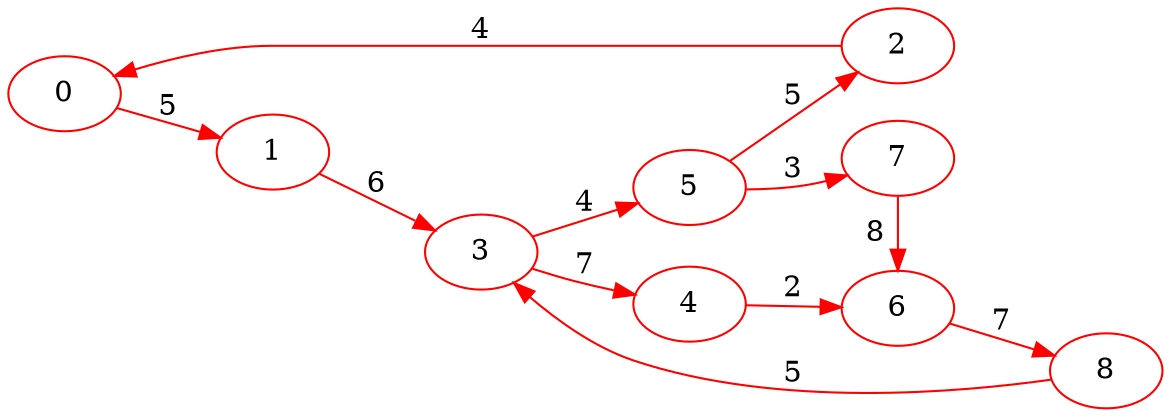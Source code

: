 digraph G {
ranksep = "equally";
rankdir = LR;
{rank = same; 0; };
{rank = same; 1; };
{rank = same; 3; };
{rank = same; 4; 5; };
{rank = same; 6; 7; 2; };
{rank = same; 8; };
{rank = same; };
2 [color = "red"];
7 [color = "red"];
5 [color = "red"];
8 [color = "red"];
6 [color = "red"];
4 [color = "red"];
3 [color = "red"];
1 [color = "red"];
0 [color = "red"];
0->1[label="5" color = "red"];
1->3[label="6" color = "red"];
3->4[label="7" color = "red"];
3->5[label="4" color = "red"];
4->6[label="2" color = "red"];
5->7[label="3" color = "red"];
5->2[label="5" color = "red"];
6->8[label="7" color = "red"];
7->6[label="8" color = "red"];
2->0[label="4" color = "red"];
8->3[label="5" color = "red"];
}
